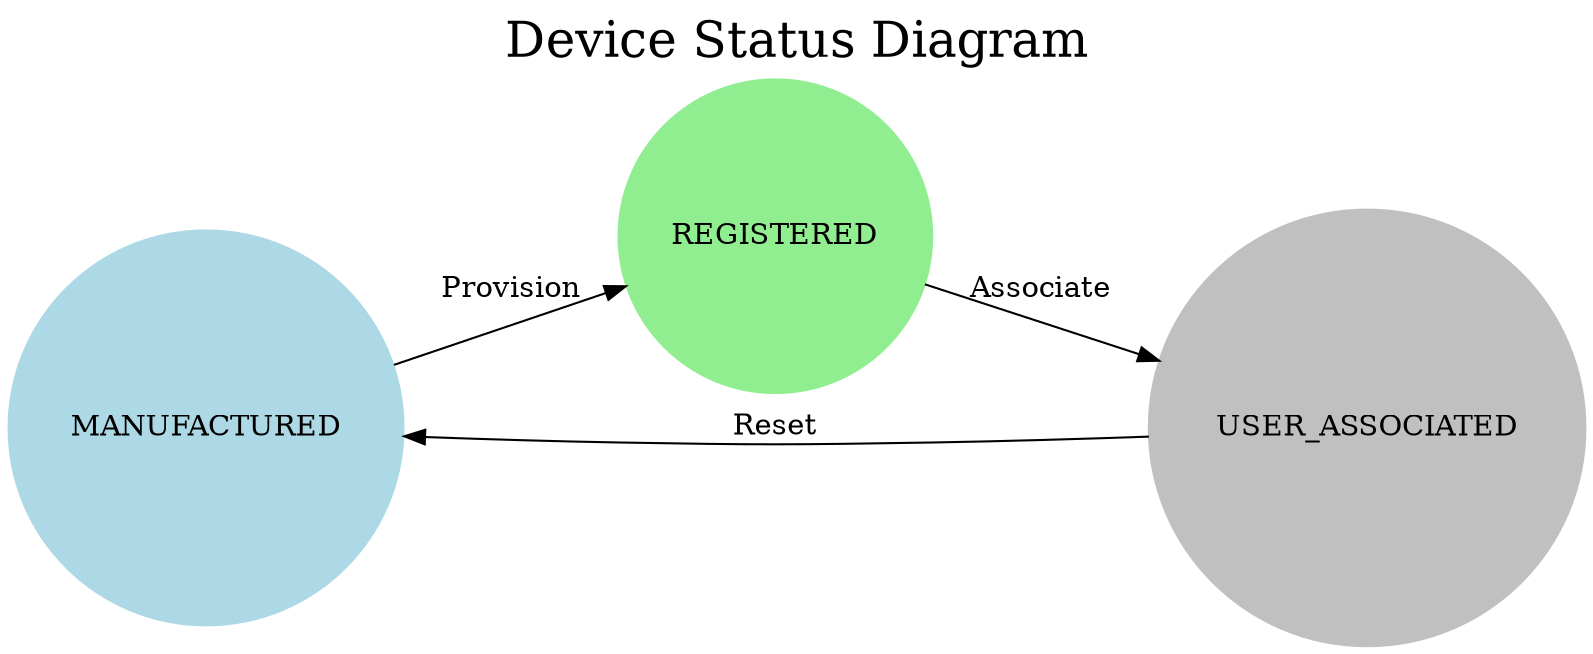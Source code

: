 digraph StateMachine {
    rankdir = LR;
    labelloc="t"
    label="Device Status Diagram"
    fontsize=24

    node [shape=circle,style=filled,color=lightblue] MANUFACTURED
    node [shape=circle,style=filled,color=lightgreen] REGISTERED
    node [shape=circle,style=filled,color=grey] USER_ASSOCIATED

    MANUFACTURED -> REGISTERED [label="Provision"]
    REGISTERED -> USER_ASSOCIATED [label="Associate"]
    USER_ASSOCIATED -> MANUFACTURED [label="Reset"]
}